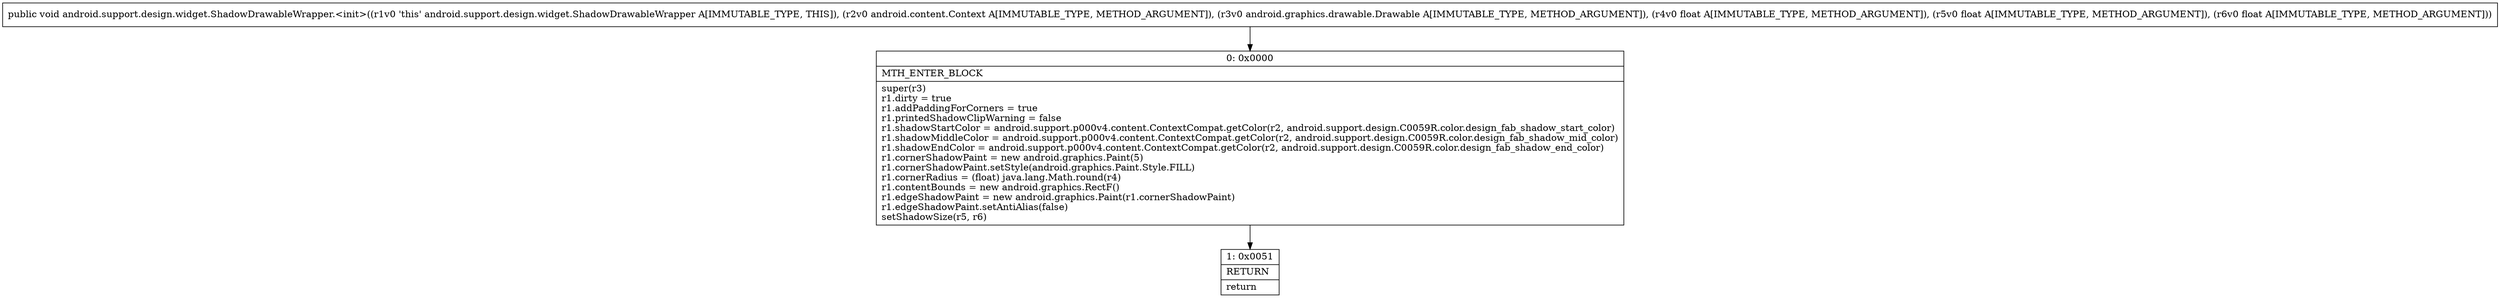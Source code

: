 digraph "CFG forandroid.support.design.widget.ShadowDrawableWrapper.\<init\>(Landroid\/content\/Context;Landroid\/graphics\/drawable\/Drawable;FFF)V" {
Node_0 [shape=record,label="{0\:\ 0x0000|MTH_ENTER_BLOCK\l|super(r3)\lr1.dirty = true\lr1.addPaddingForCorners = true\lr1.printedShadowClipWarning = false\lr1.shadowStartColor = android.support.p000v4.content.ContextCompat.getColor(r2, android.support.design.C0059R.color.design_fab_shadow_start_color)\lr1.shadowMiddleColor = android.support.p000v4.content.ContextCompat.getColor(r2, android.support.design.C0059R.color.design_fab_shadow_mid_color)\lr1.shadowEndColor = android.support.p000v4.content.ContextCompat.getColor(r2, android.support.design.C0059R.color.design_fab_shadow_end_color)\lr1.cornerShadowPaint = new android.graphics.Paint(5)\lr1.cornerShadowPaint.setStyle(android.graphics.Paint.Style.FILL)\lr1.cornerRadius = (float) java.lang.Math.round(r4)\lr1.contentBounds = new android.graphics.RectF()\lr1.edgeShadowPaint = new android.graphics.Paint(r1.cornerShadowPaint)\lr1.edgeShadowPaint.setAntiAlias(false)\lsetShadowSize(r5, r6)\l}"];
Node_1 [shape=record,label="{1\:\ 0x0051|RETURN\l|return\l}"];
MethodNode[shape=record,label="{public void android.support.design.widget.ShadowDrawableWrapper.\<init\>((r1v0 'this' android.support.design.widget.ShadowDrawableWrapper A[IMMUTABLE_TYPE, THIS]), (r2v0 android.content.Context A[IMMUTABLE_TYPE, METHOD_ARGUMENT]), (r3v0 android.graphics.drawable.Drawable A[IMMUTABLE_TYPE, METHOD_ARGUMENT]), (r4v0 float A[IMMUTABLE_TYPE, METHOD_ARGUMENT]), (r5v0 float A[IMMUTABLE_TYPE, METHOD_ARGUMENT]), (r6v0 float A[IMMUTABLE_TYPE, METHOD_ARGUMENT])) }"];
MethodNode -> Node_0;
Node_0 -> Node_1;
}

